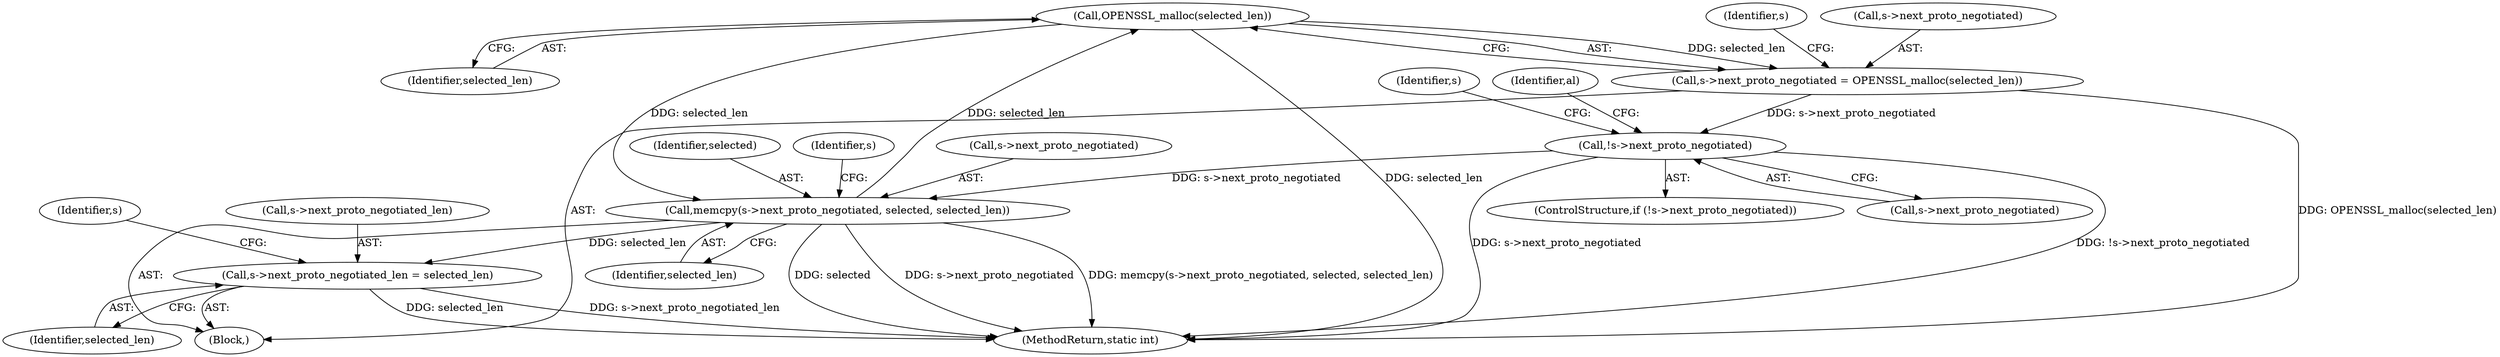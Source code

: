 digraph "0_openssl_fb0bc2b273bcc2d5401dd883fe869af4fc74bb21@API" {
"1000617" [label="(Call,OPENSSL_malloc(selected_len))"];
"1000631" [label="(Call,memcpy(s->next_proto_negotiated, selected, selected_len))"];
"1000620" [label="(Call,!s->next_proto_negotiated)"];
"1000613" [label="(Call,s->next_proto_negotiated = OPENSSL_malloc(selected_len))"];
"1000617" [label="(Call,OPENSSL_malloc(selected_len))"];
"1000637" [label="(Call,s->next_proto_negotiated_len = selected_len)"];
"1000639" [label="(Identifier,s)"];
"1000622" [label="(Identifier,s)"];
"1000641" [label="(Identifier,selected_len)"];
"1001038" [label="(MethodReturn,static int)"];
"1000617" [label="(Call,OPENSSL_malloc(selected_len))"];
"1000633" [label="(Identifier,s)"];
"1000636" [label="(Identifier,selected_len)"];
"1000645" [label="(Identifier,s)"];
"1000632" [label="(Call,s->next_proto_negotiated)"];
"1000619" [label="(ControlStructure,if (!s->next_proto_negotiated))"];
"1000560" [label="(Block,)"];
"1000618" [label="(Identifier,selected_len)"];
"1000635" [label="(Identifier,selected)"];
"1000620" [label="(Call,!s->next_proto_negotiated)"];
"1000638" [label="(Call,s->next_proto_negotiated_len)"];
"1000621" [label="(Call,s->next_proto_negotiated)"];
"1000631" [label="(Call,memcpy(s->next_proto_negotiated, selected, selected_len))"];
"1000613" [label="(Call,s->next_proto_negotiated = OPENSSL_malloc(selected_len))"];
"1000627" [label="(Identifier,al)"];
"1000637" [label="(Call,s->next_proto_negotiated_len = selected_len)"];
"1000614" [label="(Call,s->next_proto_negotiated)"];
"1000617" -> "1000613"  [label="AST: "];
"1000617" -> "1000618"  [label="CFG: "];
"1000618" -> "1000617"  [label="AST: "];
"1000613" -> "1000617"  [label="CFG: "];
"1000617" -> "1001038"  [label="DDG: selected_len"];
"1000617" -> "1000613"  [label="DDG: selected_len"];
"1000631" -> "1000617"  [label="DDG: selected_len"];
"1000617" -> "1000631"  [label="DDG: selected_len"];
"1000631" -> "1000560"  [label="AST: "];
"1000631" -> "1000636"  [label="CFG: "];
"1000632" -> "1000631"  [label="AST: "];
"1000635" -> "1000631"  [label="AST: "];
"1000636" -> "1000631"  [label="AST: "];
"1000639" -> "1000631"  [label="CFG: "];
"1000631" -> "1001038"  [label="DDG: s->next_proto_negotiated"];
"1000631" -> "1001038"  [label="DDG: memcpy(s->next_proto_negotiated, selected, selected_len)"];
"1000631" -> "1001038"  [label="DDG: selected"];
"1000620" -> "1000631"  [label="DDG: s->next_proto_negotiated"];
"1000631" -> "1000637"  [label="DDG: selected_len"];
"1000620" -> "1000619"  [label="AST: "];
"1000620" -> "1000621"  [label="CFG: "];
"1000621" -> "1000620"  [label="AST: "];
"1000627" -> "1000620"  [label="CFG: "];
"1000633" -> "1000620"  [label="CFG: "];
"1000620" -> "1001038"  [label="DDG: s->next_proto_negotiated"];
"1000620" -> "1001038"  [label="DDG: !s->next_proto_negotiated"];
"1000613" -> "1000620"  [label="DDG: s->next_proto_negotiated"];
"1000613" -> "1000560"  [label="AST: "];
"1000614" -> "1000613"  [label="AST: "];
"1000622" -> "1000613"  [label="CFG: "];
"1000613" -> "1001038"  [label="DDG: OPENSSL_malloc(selected_len)"];
"1000637" -> "1000560"  [label="AST: "];
"1000637" -> "1000641"  [label="CFG: "];
"1000638" -> "1000637"  [label="AST: "];
"1000641" -> "1000637"  [label="AST: "];
"1000645" -> "1000637"  [label="CFG: "];
"1000637" -> "1001038"  [label="DDG: s->next_proto_negotiated_len"];
"1000637" -> "1001038"  [label="DDG: selected_len"];
}
